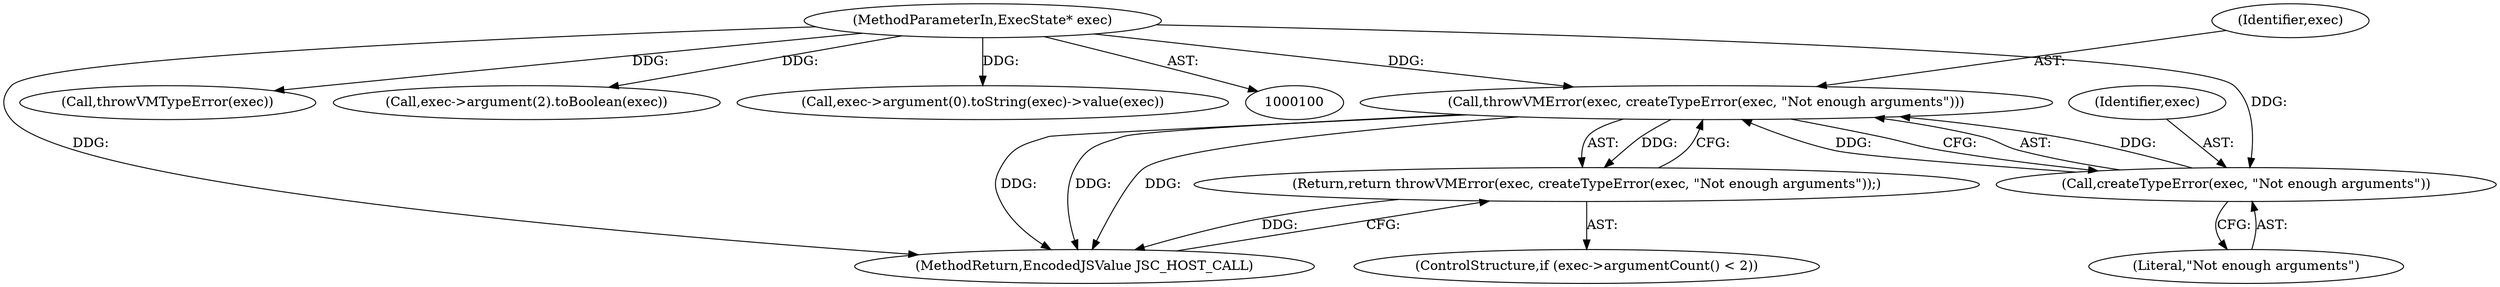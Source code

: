 digraph "1_Chrome_b944f670bb7a8a919daac497a4ea0536c954c201_15@del" {
"1000132" [label="(Call,throwVMError(exec, createTypeError(exec, \"Not enough arguments\")))"];
"1000134" [label="(Call,createTypeError(exec, \"Not enough arguments\"))"];
"1000101" [label="(MethodParameterIn,ExecState* exec)"];
"1000131" [label="(Return,return throwVMError(exec, createTypeError(exec, \"Not enough arguments\"));)"];
"1000136" [label="(Literal,\"Not enough arguments\")"];
"1000127" [label="(ControlStructure,if (exec->argumentCount() < 2))"];
"1000135" [label="(Identifier,exec)"];
"1000132" [label="(Call,throwVMError(exec, createTypeError(exec, \"Not enough arguments\")))"];
"1000131" [label="(Return,return throwVMError(exec, createTypeError(exec, \"Not enough arguments\"));)"];
"1000101" [label="(MethodParameterIn,ExecState* exec)"];
"1000113" [label="(Call,throwVMTypeError(exec))"];
"1000153" [label="(Call,exec->argument(2).toBoolean(exec))"];
"1000150" [label="(Call,exec->argument(0).toString(exec)->value(exec))"];
"1000158" [label="(MethodReturn,EncodedJSValue JSC_HOST_CALL)"];
"1000133" [label="(Identifier,exec)"];
"1000134" [label="(Call,createTypeError(exec, \"Not enough arguments\"))"];
"1000132" -> "1000131"  [label="AST: "];
"1000132" -> "1000134"  [label="CFG: "];
"1000133" -> "1000132"  [label="AST: "];
"1000134" -> "1000132"  [label="AST: "];
"1000131" -> "1000132"  [label="CFG: "];
"1000132" -> "1000158"  [label="DDG: "];
"1000132" -> "1000158"  [label="DDG: "];
"1000132" -> "1000158"  [label="DDG: "];
"1000132" -> "1000131"  [label="DDG: "];
"1000134" -> "1000132"  [label="DDG: "];
"1000134" -> "1000132"  [label="DDG: "];
"1000101" -> "1000132"  [label="DDG: "];
"1000134" -> "1000136"  [label="CFG: "];
"1000135" -> "1000134"  [label="AST: "];
"1000136" -> "1000134"  [label="AST: "];
"1000101" -> "1000134"  [label="DDG: "];
"1000101" -> "1000100"  [label="AST: "];
"1000101" -> "1000158"  [label="DDG: "];
"1000101" -> "1000113"  [label="DDG: "];
"1000101" -> "1000150"  [label="DDG: "];
"1000101" -> "1000153"  [label="DDG: "];
"1000131" -> "1000127"  [label="AST: "];
"1000158" -> "1000131"  [label="CFG: "];
"1000131" -> "1000158"  [label="DDG: "];
}
